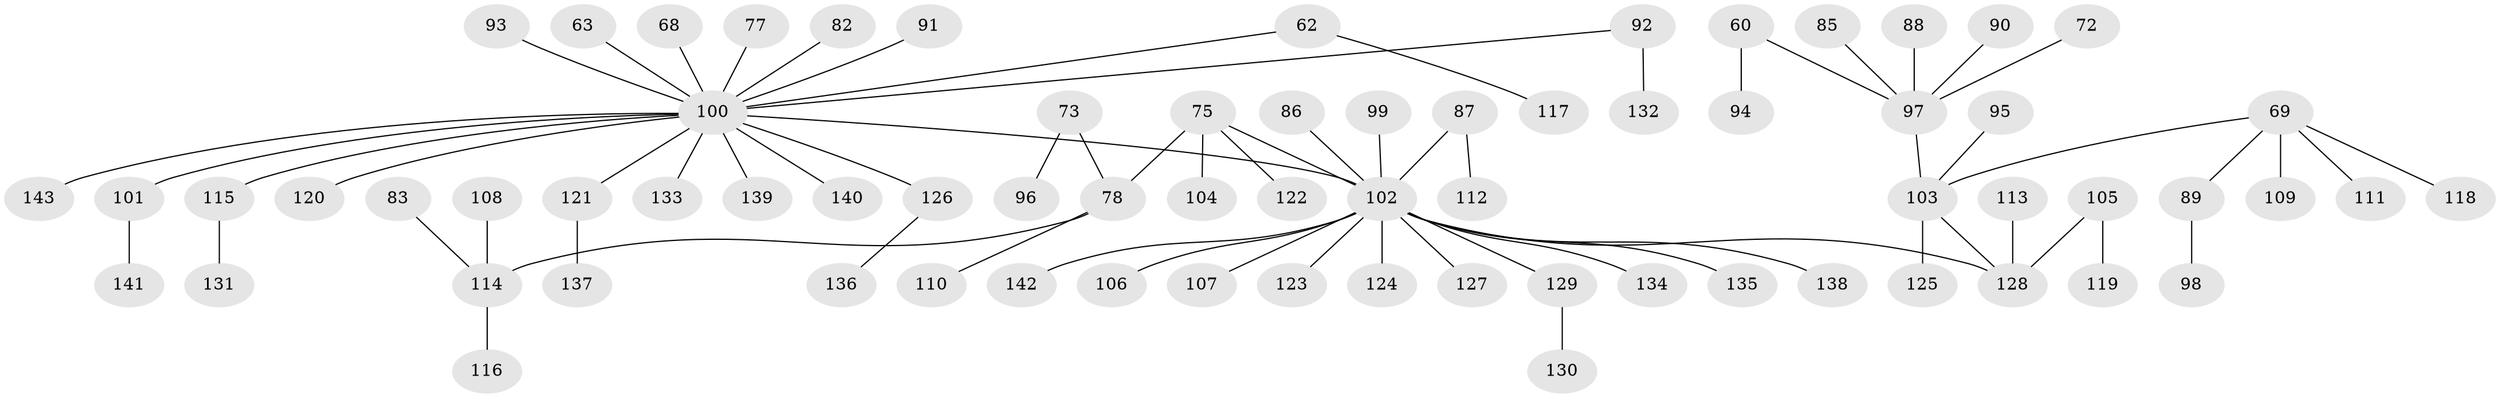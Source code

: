 // original degree distribution, {6: 0.013986013986013986, 7: 0.006993006993006993, 9: 0.006993006993006993, 4: 0.06993006993006994, 5: 0.03496503496503497, 2: 0.24475524475524477, 3: 0.11188811188811189, 1: 0.5104895104895105}
// Generated by graph-tools (version 1.1) at 2025/52/03/09/25 04:52:37]
// undirected, 71 vertices, 70 edges
graph export_dot {
graph [start="1"]
  node [color=gray90,style=filled];
  60;
  62;
  63;
  68;
  69 [super="+17+66"];
  72;
  73;
  75 [super="+9+8+28"];
  77;
  78 [super="+36"];
  82;
  83;
  85;
  86;
  87;
  88;
  89;
  90;
  91;
  92;
  93;
  94;
  95;
  96;
  97 [super="+49+48+50+61+51+59+79"];
  98;
  99;
  100 [super="+34+15+43+41+44+45+46+47+64+56"];
  101;
  102 [super="+6+13+39+19+52+76+58+67+80+74+81+70"];
  103 [super="+23+84"];
  104;
  105 [super="+65"];
  106;
  107;
  108;
  109;
  110;
  111;
  112;
  113;
  114 [super="+54"];
  115;
  116;
  117;
  118;
  119;
  120;
  121;
  122;
  123;
  124;
  125;
  126;
  127;
  128 [super="+24+53+71"];
  129;
  130;
  131;
  132;
  133;
  134;
  135;
  136;
  137;
  138;
  139;
  140;
  141;
  142;
  143;
  60 -- 94;
  60 -- 97;
  62 -- 117;
  62 -- 100;
  63 -- 100;
  68 -- 100;
  69 -- 118;
  69 -- 109;
  69 -- 103;
  69 -- 89;
  69 -- 111;
  72 -- 97;
  73 -- 96;
  73 -- 78;
  75 -- 122;
  75 -- 104;
  75 -- 102;
  75 -- 78;
  77 -- 100;
  78 -- 110;
  78 -- 114;
  82 -- 100;
  83 -- 114;
  85 -- 97;
  86 -- 102;
  87 -- 112;
  87 -- 102;
  88 -- 97;
  89 -- 98;
  90 -- 97;
  91 -- 100;
  92 -- 132;
  92 -- 100;
  93 -- 100;
  95 -- 103;
  97 -- 103;
  99 -- 102;
  100 -- 102;
  100 -- 143;
  100 -- 140;
  100 -- 120;
  100 -- 101;
  100 -- 115;
  100 -- 121;
  100 -- 139;
  100 -- 133;
  100 -- 126;
  101 -- 141;
  102 -- 135;
  102 -- 128;
  102 -- 142;
  102 -- 123;
  102 -- 124;
  102 -- 138;
  102 -- 129;
  102 -- 107;
  102 -- 106;
  102 -- 134;
  102 -- 127;
  103 -- 128;
  103 -- 125;
  105 -- 128;
  105 -- 119;
  108 -- 114;
  113 -- 128;
  114 -- 116;
  115 -- 131;
  121 -- 137;
  126 -- 136;
  129 -- 130;
}
